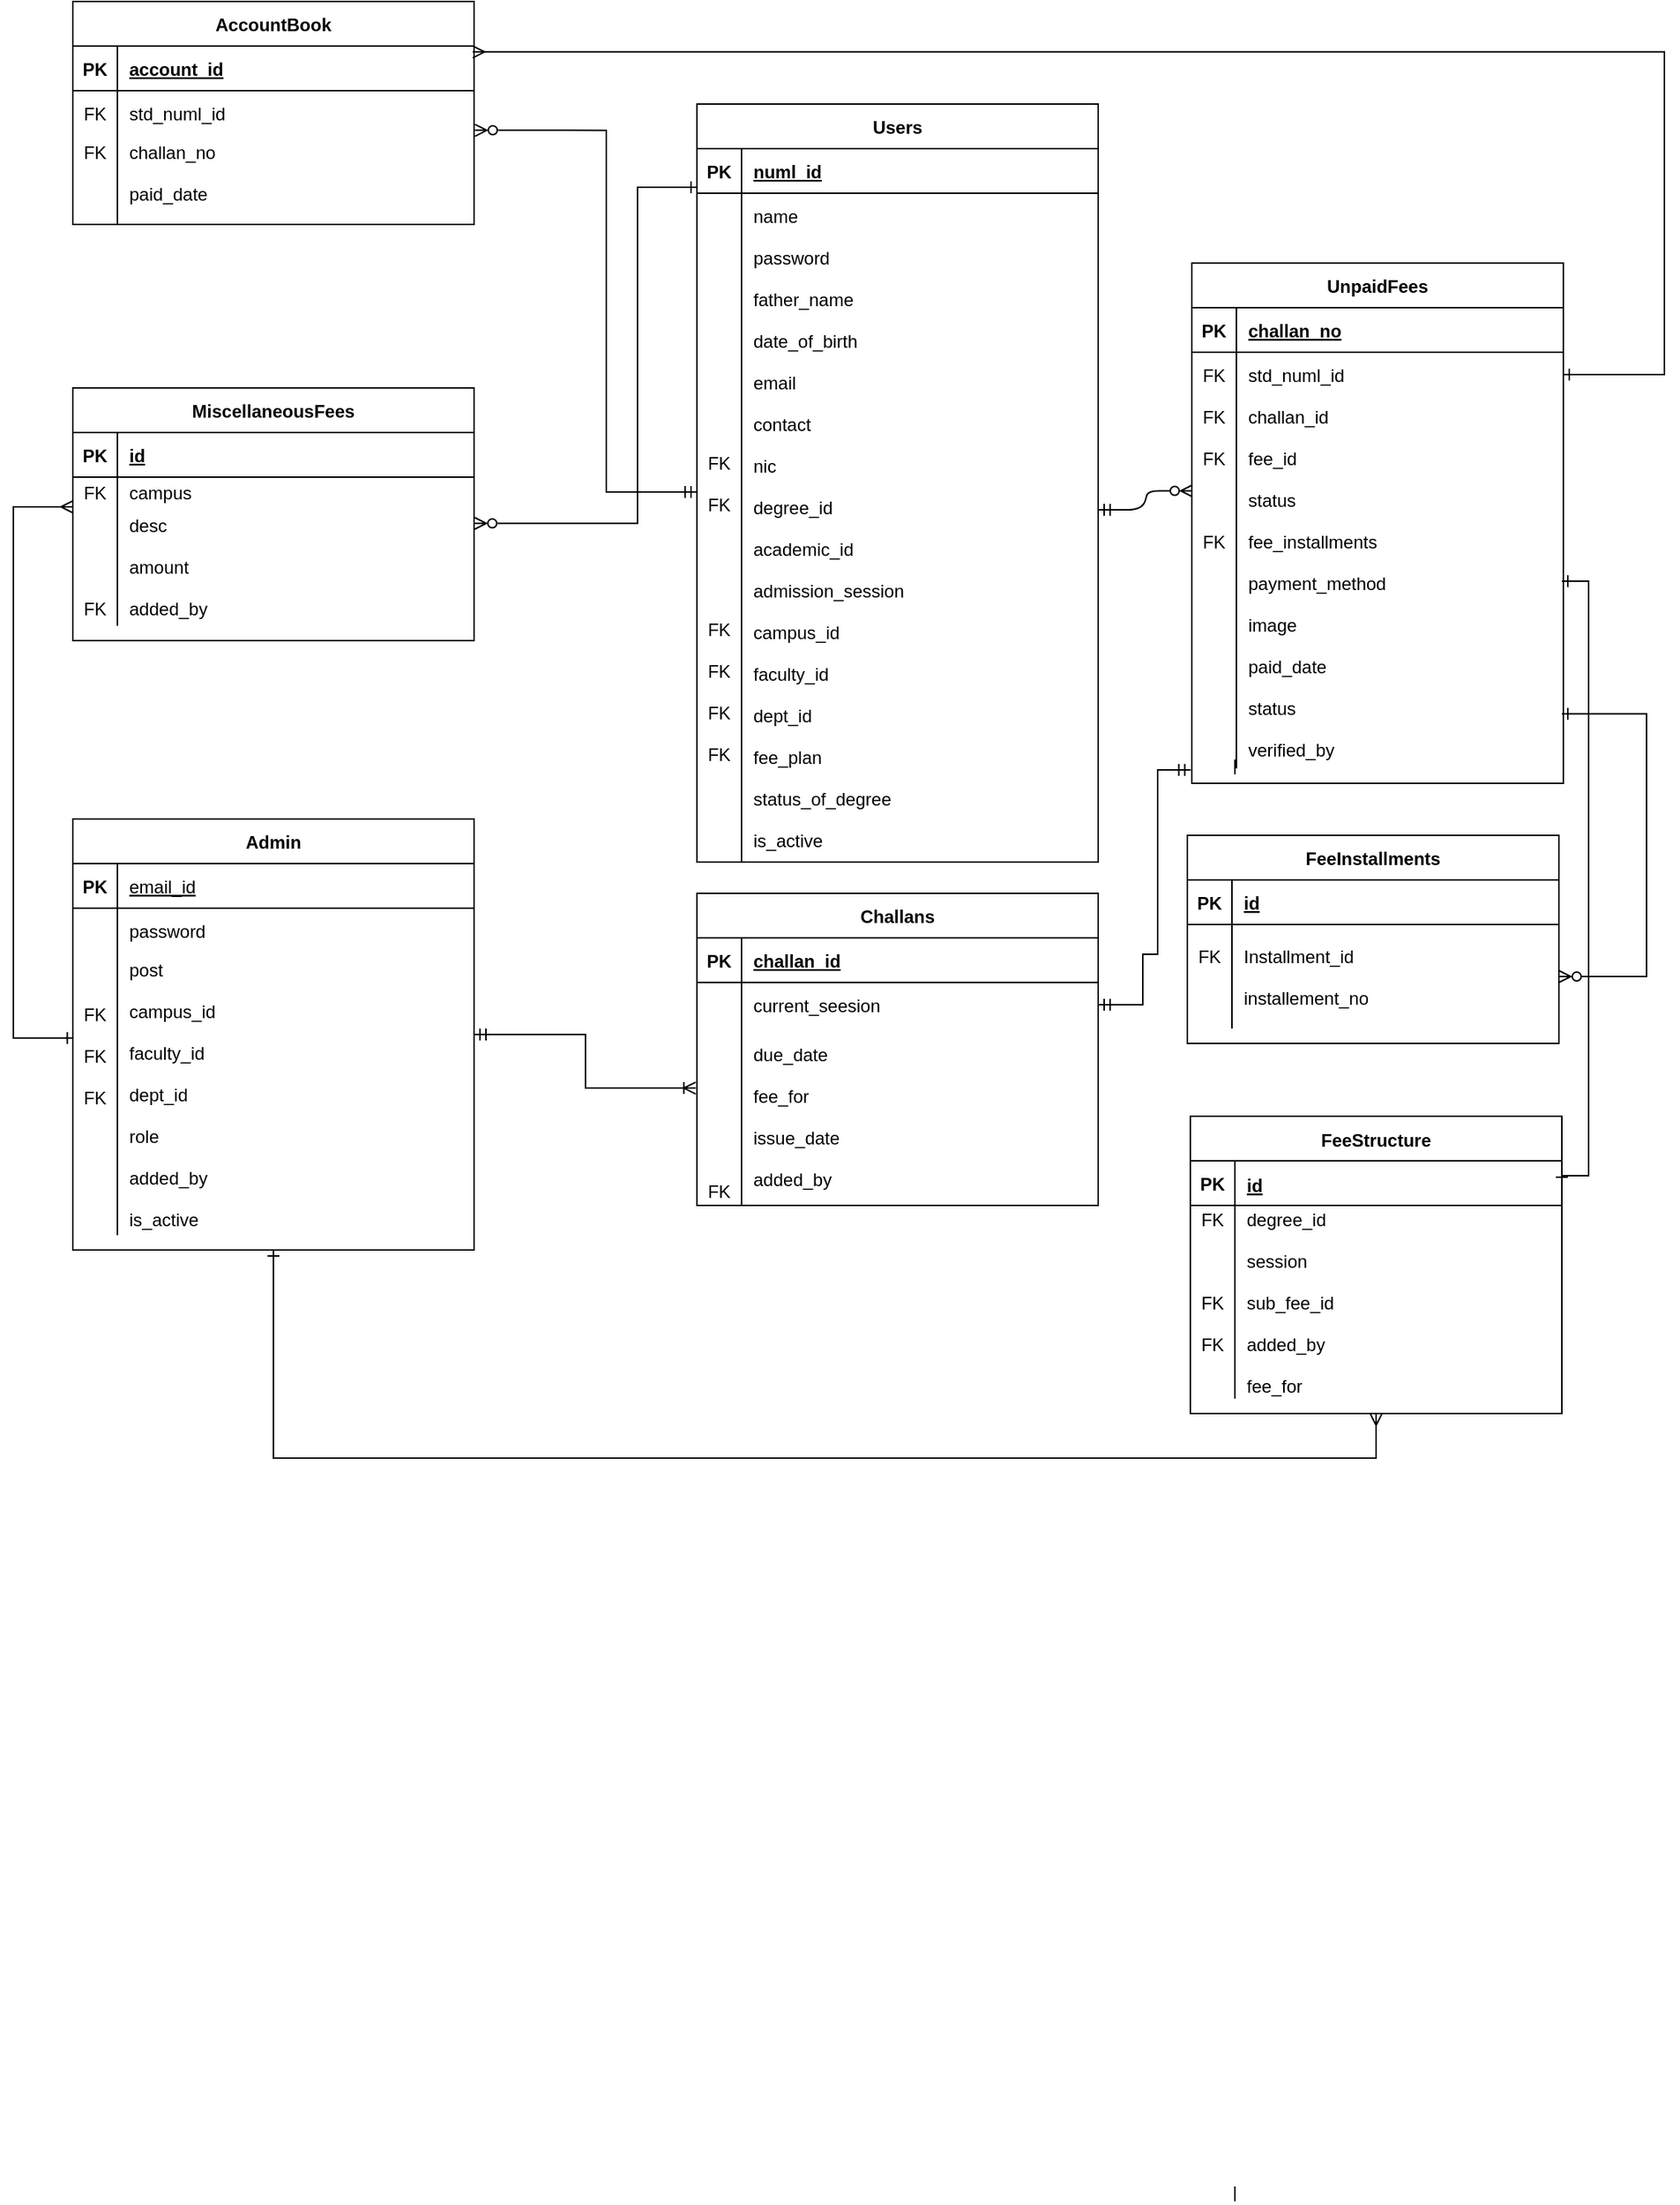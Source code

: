 <mxfile version="24.4.0" type="device">
  <diagram id="R2lEEEUBdFMjLlhIrx00" name="Page-1">
    <mxGraphModel dx="1721" dy="472" grid="1" gridSize="10" guides="1" tooltips="1" connect="1" arrows="1" fold="1" page="1" pageScale="1" pageWidth="850" pageHeight="1100" math="0" shadow="0" extFonts="Permanent Marker^https://fonts.googleapis.com/css?family=Permanent+Marker">
      <root>
        <mxCell id="0" />
        <mxCell id="1" parent="0" />
        <mxCell id="vFTebMIQCHCHkK2F2LsA-33" style="edgeStyle=orthogonalEdgeStyle;rounded=0;orthogonalLoop=1;jettySize=auto;html=1;startArrow=ERone;startFill=0;endArrow=ERzeroToMany;endFill=0;exitX=0.996;exitY=0.357;exitDx=0;exitDy=0;exitPerimeter=0;entryX=1;entryY=0.5;entryDx=0;entryDy=0;" parent="1" target="vFTebMIQCHCHkK2F2LsA-26" edge="1">
          <mxGeometry relative="1" as="geometry">
            <mxPoint x="700" y="810" as="targetPoint" />
            <mxPoint x="702.0" y="519.25" as="sourcePoint" />
            <Array as="points">
              <mxPoint x="759" y="519" />
              <mxPoint x="759" y="696" />
            </Array>
          </mxGeometry>
        </mxCell>
        <mxCell id="C-vyLk0tnHw3VtMMgP7b-13" value="UnpaidFees" style="shape=table;startSize=30;container=1;collapsible=1;childLayout=tableLayout;fixedRows=1;rowLines=0;fontStyle=1;align=center;resizeLast=1;" parent="1" vertex="1">
          <mxGeometry x="453" y="216" width="250" height="350.0" as="geometry" />
        </mxCell>
        <mxCell id="C-vyLk0tnHw3VtMMgP7b-14" value="" style="shape=partialRectangle;collapsible=0;dropTarget=0;pointerEvents=0;fillColor=none;points=[[0,0.5],[1,0.5]];portConstraint=eastwest;top=0;left=0;right=0;bottom=1;" parent="C-vyLk0tnHw3VtMMgP7b-13" vertex="1">
          <mxGeometry y="30" width="250" height="30" as="geometry" />
        </mxCell>
        <mxCell id="C-vyLk0tnHw3VtMMgP7b-15" value="PK" style="shape=partialRectangle;overflow=hidden;connectable=0;fillColor=none;top=0;left=0;bottom=0;right=0;fontStyle=1;" parent="C-vyLk0tnHw3VtMMgP7b-14" vertex="1">
          <mxGeometry width="30" height="30" as="geometry">
            <mxRectangle width="30" height="30" as="alternateBounds" />
          </mxGeometry>
        </mxCell>
        <mxCell id="C-vyLk0tnHw3VtMMgP7b-16" value="challan_no" style="shape=partialRectangle;overflow=hidden;connectable=0;fillColor=none;top=0;left=0;bottom=0;right=0;align=left;spacingLeft=6;fontStyle=5;" parent="C-vyLk0tnHw3VtMMgP7b-14" vertex="1">
          <mxGeometry x="30" width="220" height="30" as="geometry">
            <mxRectangle width="220" height="30" as="alternateBounds" />
          </mxGeometry>
        </mxCell>
        <mxCell id="C-vyLk0tnHw3VtMMgP7b-17" value="" style="shape=partialRectangle;collapsible=0;dropTarget=0;pointerEvents=0;fillColor=none;points=[[0,0.5],[1,0.5]];portConstraint=eastwest;top=0;left=0;right=0;bottom=0;" parent="C-vyLk0tnHw3VtMMgP7b-13" vertex="1">
          <mxGeometry y="60" width="250" height="30" as="geometry" />
        </mxCell>
        <mxCell id="C-vyLk0tnHw3VtMMgP7b-18" value="FK" style="shape=partialRectangle;overflow=hidden;connectable=0;fillColor=none;top=0;left=0;bottom=0;right=0;" parent="C-vyLk0tnHw3VtMMgP7b-17" vertex="1">
          <mxGeometry width="30" height="30" as="geometry">
            <mxRectangle width="30" height="30" as="alternateBounds" />
          </mxGeometry>
        </mxCell>
        <mxCell id="C-vyLk0tnHw3VtMMgP7b-19" value="std_numl_id" style="shape=partialRectangle;overflow=hidden;connectable=0;fillColor=none;top=0;left=0;bottom=0;right=0;align=left;spacingLeft=6;" parent="C-vyLk0tnHw3VtMMgP7b-17" vertex="1">
          <mxGeometry x="30" width="220" height="30" as="geometry">
            <mxRectangle width="220" height="30" as="alternateBounds" />
          </mxGeometry>
        </mxCell>
        <mxCell id="C-vyLk0tnHw3VtMMgP7b-20" value="" style="shape=partialRectangle;collapsible=0;dropTarget=0;pointerEvents=0;fillColor=none;points=[[0,0.5],[1,0.5]];portConstraint=eastwest;top=0;left=0;right=0;bottom=0;" parent="C-vyLk0tnHw3VtMMgP7b-13" vertex="1">
          <mxGeometry y="90" width="250" height="250" as="geometry" />
        </mxCell>
        <mxCell id="C-vyLk0tnHw3VtMMgP7b-21" value="FK&#xa;&#xa;FK&#xa;&#xa;&#xa;&#xa;FK&#xa;&#xa;&#xa;&#xa;&#xa;&#xa;&#xa;" style="shape=partialRectangle;overflow=hidden;connectable=0;fillColor=none;top=0;left=0;bottom=0;right=0;verticalAlign=top;" parent="C-vyLk0tnHw3VtMMgP7b-20" vertex="1">
          <mxGeometry width="30" height="250" as="geometry">
            <mxRectangle width="30" height="250" as="alternateBounds" />
          </mxGeometry>
        </mxCell>
        <mxCell id="C-vyLk0tnHw3VtMMgP7b-22" value="challan_id &#xa;&#xa;fee_id  &#xa;&#xa;status &#xa;&#xa;fee_installments  &#xa;&#xa;payment_method  &#xa;&#xa;image &#xa;&#xa;paid_date &#xa;&#xa;status &#xa;&#xa;verified_by" style="shape=partialRectangle;overflow=hidden;connectable=0;fillColor=none;top=0;left=0;bottom=0;right=0;align=left;spacingLeft=6;" parent="C-vyLk0tnHw3VtMMgP7b-20" vertex="1">
          <mxGeometry x="30" width="220" height="250" as="geometry">
            <mxRectangle width="220" height="250" as="alternateBounds" />
          </mxGeometry>
        </mxCell>
        <mxCell id="vFTebMIQCHCHkK2F2LsA-71" style="edgeStyle=orthogonalEdgeStyle;rounded=0;orthogonalLoop=1;jettySize=auto;html=1;entryX=1.006;entryY=-0.067;entryDx=0;entryDy=0;entryPerimeter=0;startArrow=ERmandOne;startFill=0;endArrow=ERzeroToMany;endFill=0;" parent="1" edge="1">
          <mxGeometry relative="1" as="geometry">
            <mxPoint x="120" y="370" as="sourcePoint" />
            <mxPoint x="-29.38" y="126.65" as="targetPoint" />
            <Array as="points">
              <mxPoint x="59" y="370" />
              <mxPoint x="59" y="127" />
            </Array>
          </mxGeometry>
        </mxCell>
        <mxCell id="C-vyLk0tnHw3VtMMgP7b-23" value="Users" style="shape=table;startSize=30;container=1;collapsible=1;childLayout=tableLayout;fixedRows=1;rowLines=0;fontStyle=1;align=center;resizeLast=1;" parent="1" vertex="1">
          <mxGeometry x="120" y="109" width="270" height="510" as="geometry" />
        </mxCell>
        <mxCell id="C-vyLk0tnHw3VtMMgP7b-24" value="" style="shape=partialRectangle;collapsible=0;dropTarget=0;pointerEvents=0;fillColor=none;points=[[0,0.5],[1,0.5]];portConstraint=eastwest;top=0;left=0;right=0;bottom=1;" parent="C-vyLk0tnHw3VtMMgP7b-23" vertex="1">
          <mxGeometry y="30" width="270" height="30" as="geometry" />
        </mxCell>
        <mxCell id="C-vyLk0tnHw3VtMMgP7b-25" value="PK" style="shape=partialRectangle;overflow=hidden;connectable=0;fillColor=none;top=0;left=0;bottom=0;right=0;fontStyle=1;" parent="C-vyLk0tnHw3VtMMgP7b-24" vertex="1">
          <mxGeometry width="30" height="30" as="geometry">
            <mxRectangle width="30" height="30" as="alternateBounds" />
          </mxGeometry>
        </mxCell>
        <mxCell id="C-vyLk0tnHw3VtMMgP7b-26" value="numl_id" style="shape=partialRectangle;overflow=hidden;connectable=0;fillColor=none;top=0;left=0;bottom=0;right=0;align=left;spacingLeft=6;fontStyle=5;" parent="C-vyLk0tnHw3VtMMgP7b-24" vertex="1">
          <mxGeometry x="30" width="240" height="30" as="geometry">
            <mxRectangle width="240" height="30" as="alternateBounds" />
          </mxGeometry>
        </mxCell>
        <mxCell id="C-vyLk0tnHw3VtMMgP7b-27" value="" style="shape=partialRectangle;collapsible=0;dropTarget=0;pointerEvents=0;fillColor=none;points=[[0,0.5],[1,0.5]];portConstraint=eastwest;top=0;left=0;right=0;bottom=0;" parent="C-vyLk0tnHw3VtMMgP7b-23" vertex="1">
          <mxGeometry y="60" width="270" height="450" as="geometry" />
        </mxCell>
        <mxCell id="C-vyLk0tnHw3VtMMgP7b-28" value="&#xa;&#xa;&#xa;&#xa;&#xa;&#xa;&#xa;&#xa;&#xa;&#xa;&#xa;&#xa;FK&#xa;&#xa;FK&#xa;&#xa;&#xa;&#xa;&#xa;&#xa;FK&#xa;&#xa;FK&#xa;&#xa;FK&#xa;&#xa;FK&#xa;&#xa;" style="shape=partialRectangle;overflow=hidden;connectable=0;fillColor=none;top=0;left=0;bottom=0;right=0;align=center;verticalAlign=top;" parent="C-vyLk0tnHw3VtMMgP7b-27" vertex="1">
          <mxGeometry width="30" height="450" as="geometry">
            <mxRectangle width="30" height="450" as="alternateBounds" />
          </mxGeometry>
        </mxCell>
        <mxCell id="C-vyLk0tnHw3VtMMgP7b-29" value="name  &#xa;&#xa;password &#xa;&#xa;father_name  &#xa;&#xa;date_of_birth  &#xa;&#xa;email  &#xa;&#xa;contact &#xa;&#xa;nic  &#xa;&#xa;degree_id  &#xa;&#xa;academic_id  &#xa;&#xa;admission_session  &#xa;&#xa;campus_id  &#xa;&#xa;faculty_id  &#xa;&#xa;dept_id  &#xa;&#xa;fee_plan  &#xa;&#xa;status_of_degree  &#xa;&#xa;is_active " style="shape=partialRectangle;overflow=hidden;connectable=0;fillColor=none;top=0;left=0;bottom=0;right=0;align=left;spacingLeft=6;" parent="C-vyLk0tnHw3VtMMgP7b-27" vertex="1">
          <mxGeometry x="30" width="240" height="450" as="geometry">
            <mxRectangle width="240" height="450" as="alternateBounds" />
          </mxGeometry>
        </mxCell>
        <mxCell id="vFTebMIQCHCHkK2F2LsA-16" value="" style="endArrow=none;html=1;rounded=0;" parent="1" edge="1">
          <mxGeometry width="50" height="50" relative="1" as="geometry">
            <mxPoint x="482" y="560" as="sourcePoint" />
            <mxPoint x="482" y="550" as="targetPoint" />
          </mxGeometry>
        </mxCell>
        <mxCell id="vFTebMIQCHCHkK2F2LsA-18" value="" style="edgeStyle=entityRelationEdgeStyle;endArrow=ERzeroToMany;startArrow=ERmandOne;endFill=0;startFill=0;entryX=0.002;entryY=0.253;entryDx=0;entryDy=0;entryPerimeter=0;" parent="1" target="C-vyLk0tnHw3VtMMgP7b-20" edge="1">
          <mxGeometry width="100" height="100" relative="1" as="geometry">
            <mxPoint x="390" y="382" as="sourcePoint" />
            <mxPoint x="460" y="205" as="targetPoint" />
          </mxGeometry>
        </mxCell>
        <mxCell id="vFTebMIQCHCHkK2F2LsA-19" value="FeeInstallments" style="shape=table;startSize=30;container=1;collapsible=1;childLayout=tableLayout;fixedRows=1;rowLines=0;fontStyle=1;align=center;resizeLast=1;" parent="1" vertex="1">
          <mxGeometry x="450" y="601" width="250" height="140" as="geometry" />
        </mxCell>
        <mxCell id="vFTebMIQCHCHkK2F2LsA-20" value="" style="shape=partialRectangle;collapsible=0;dropTarget=0;pointerEvents=0;fillColor=none;points=[[0,0.5],[1,0.5]];portConstraint=eastwest;top=0;left=0;right=0;bottom=1;" parent="vFTebMIQCHCHkK2F2LsA-19" vertex="1">
          <mxGeometry y="30" width="250" height="30" as="geometry" />
        </mxCell>
        <mxCell id="vFTebMIQCHCHkK2F2LsA-21" value="PK" style="shape=partialRectangle;overflow=hidden;connectable=0;fillColor=none;top=0;left=0;bottom=0;right=0;fontStyle=1;" parent="vFTebMIQCHCHkK2F2LsA-20" vertex="1">
          <mxGeometry width="30" height="30" as="geometry">
            <mxRectangle width="30" height="30" as="alternateBounds" />
          </mxGeometry>
        </mxCell>
        <mxCell id="vFTebMIQCHCHkK2F2LsA-22" value="id" style="shape=partialRectangle;overflow=hidden;connectable=0;fillColor=none;top=0;left=0;bottom=0;right=0;align=left;spacingLeft=6;fontStyle=5;" parent="vFTebMIQCHCHkK2F2LsA-20" vertex="1">
          <mxGeometry x="30" width="220" height="30" as="geometry">
            <mxRectangle width="220" height="30" as="alternateBounds" />
          </mxGeometry>
        </mxCell>
        <mxCell id="vFTebMIQCHCHkK2F2LsA-26" value="" style="shape=partialRectangle;collapsible=0;dropTarget=0;pointerEvents=0;fillColor=none;points=[[0,0.5],[1,0.5]];portConstraint=eastwest;top=0;left=0;right=0;bottom=0;" parent="vFTebMIQCHCHkK2F2LsA-19" vertex="1">
          <mxGeometry y="60" width="250" height="70" as="geometry" />
        </mxCell>
        <mxCell id="vFTebMIQCHCHkK2F2LsA-27" value="FK&#xa;&#xa;" style="shape=partialRectangle;overflow=hidden;connectable=0;fillColor=none;top=0;left=0;bottom=0;right=0;" parent="vFTebMIQCHCHkK2F2LsA-26" vertex="1">
          <mxGeometry width="30" height="70" as="geometry">
            <mxRectangle width="30" height="70" as="alternateBounds" />
          </mxGeometry>
        </mxCell>
        <mxCell id="vFTebMIQCHCHkK2F2LsA-28" value="Installment_id &#xa;&#xa;installement_no " style="shape=partialRectangle;overflow=hidden;connectable=0;fillColor=none;top=0;left=0;bottom=0;right=0;align=left;spacingLeft=6;" parent="vFTebMIQCHCHkK2F2LsA-26" vertex="1">
          <mxGeometry x="30" width="220" height="70" as="geometry">
            <mxRectangle width="220" height="70" as="alternateBounds" />
          </mxGeometry>
        </mxCell>
        <mxCell id="vFTebMIQCHCHkK2F2LsA-34" value="Challans" style="shape=table;startSize=30;container=1;collapsible=1;childLayout=tableLayout;fixedRows=1;rowLines=0;fontStyle=1;align=center;resizeLast=1;" parent="1" vertex="1">
          <mxGeometry x="120" y="640" width="270" height="210" as="geometry" />
        </mxCell>
        <mxCell id="vFTebMIQCHCHkK2F2LsA-35" value="" style="shape=partialRectangle;collapsible=0;dropTarget=0;pointerEvents=0;fillColor=none;points=[[0,0.5],[1,0.5]];portConstraint=eastwest;top=0;left=0;right=0;bottom=1;" parent="vFTebMIQCHCHkK2F2LsA-34" vertex="1">
          <mxGeometry y="30" width="270" height="30" as="geometry" />
        </mxCell>
        <mxCell id="vFTebMIQCHCHkK2F2LsA-36" value="PK" style="shape=partialRectangle;overflow=hidden;connectable=0;fillColor=none;top=0;left=0;bottom=0;right=0;fontStyle=1;" parent="vFTebMIQCHCHkK2F2LsA-35" vertex="1">
          <mxGeometry width="30.0" height="30" as="geometry">
            <mxRectangle width="30.0" height="30" as="alternateBounds" />
          </mxGeometry>
        </mxCell>
        <mxCell id="vFTebMIQCHCHkK2F2LsA-37" value="challan_id" style="shape=partialRectangle;overflow=hidden;connectable=0;fillColor=none;top=0;left=0;bottom=0;right=0;align=left;spacingLeft=6;fontStyle=5;" parent="vFTebMIQCHCHkK2F2LsA-35" vertex="1">
          <mxGeometry x="30.0" width="240.0" height="30" as="geometry">
            <mxRectangle width="240.0" height="30" as="alternateBounds" />
          </mxGeometry>
        </mxCell>
        <mxCell id="vFTebMIQCHCHkK2F2LsA-38" value="" style="shape=partialRectangle;collapsible=0;dropTarget=0;pointerEvents=0;fillColor=none;points=[[0,0.5],[1,0.5]];portConstraint=eastwest;top=0;left=0;right=0;bottom=0;" parent="vFTebMIQCHCHkK2F2LsA-34" vertex="1">
          <mxGeometry y="60" width="270" height="30" as="geometry" />
        </mxCell>
        <mxCell id="vFTebMIQCHCHkK2F2LsA-39" value="" style="shape=partialRectangle;overflow=hidden;connectable=0;fillColor=none;top=0;left=0;bottom=0;right=0;" parent="vFTebMIQCHCHkK2F2LsA-38" vertex="1">
          <mxGeometry width="30.0" height="30" as="geometry">
            <mxRectangle width="30.0" height="30" as="alternateBounds" />
          </mxGeometry>
        </mxCell>
        <mxCell id="vFTebMIQCHCHkK2F2LsA-40" value="current_seesion " style="shape=partialRectangle;overflow=hidden;connectable=0;fillColor=none;top=0;left=0;bottom=0;right=0;align=left;spacingLeft=6;" parent="vFTebMIQCHCHkK2F2LsA-38" vertex="1">
          <mxGeometry x="30.0" width="240.0" height="30" as="geometry">
            <mxRectangle width="240.0" height="30" as="alternateBounds" />
          </mxGeometry>
        </mxCell>
        <mxCell id="vFTebMIQCHCHkK2F2LsA-41" value="" style="shape=partialRectangle;collapsible=0;dropTarget=0;pointerEvents=0;fillColor=none;points=[[0,0.5],[1,0.5]];portConstraint=eastwest;top=0;left=0;right=0;bottom=0;" parent="vFTebMIQCHCHkK2F2LsA-34" vertex="1">
          <mxGeometry y="90" width="270" height="120" as="geometry" />
        </mxCell>
        <mxCell id="vFTebMIQCHCHkK2F2LsA-42" value="FK" style="shape=partialRectangle;overflow=hidden;connectable=0;fillColor=none;top=0;left=0;bottom=0;right=0;align=center;verticalAlign=bottom;" parent="vFTebMIQCHCHkK2F2LsA-41" vertex="1">
          <mxGeometry width="30.0" height="120" as="geometry">
            <mxRectangle width="30.0" height="120" as="alternateBounds" />
          </mxGeometry>
        </mxCell>
        <mxCell id="vFTebMIQCHCHkK2F2LsA-43" value="due_date &#xa;&#xa;fee_for &#xa;&#xa;issue_date  &#xa;&#xa;added_by " style="shape=partialRectangle;overflow=hidden;connectable=0;fillColor=none;top=0;left=0;bottom=0;right=0;align=left;spacingLeft=6;" parent="vFTebMIQCHCHkK2F2LsA-41" vertex="1">
          <mxGeometry x="30.0" width="240.0" height="120" as="geometry">
            <mxRectangle width="240.0" height="120" as="alternateBounds" />
          </mxGeometry>
        </mxCell>
        <mxCell id="vFTebMIQCHCHkK2F2LsA-46" style="edgeStyle=orthogonalEdgeStyle;rounded=0;orthogonalLoop=1;jettySize=auto;html=1;exitX=1;exitY=0.5;exitDx=0;exitDy=0;startArrow=ERmandOne;startFill=0;endArrow=ERmandOne;endFill=0;entryX=-0.003;entryY=1.004;entryDx=0;entryDy=0;entryPerimeter=0;" parent="1" source="vFTebMIQCHCHkK2F2LsA-38" target="C-vyLk0tnHw3VtMMgP7b-20" edge="1">
          <mxGeometry relative="1" as="geometry">
            <mxPoint x="440" y="660" as="targetPoint" />
            <mxPoint x="370" y="827" as="sourcePoint" />
            <Array as="points">
              <mxPoint x="420" y="715" />
              <mxPoint x="420" y="681" />
              <mxPoint x="430" y="681" />
              <mxPoint x="430" y="557" />
            </Array>
          </mxGeometry>
        </mxCell>
        <mxCell id="vFTebMIQCHCHkK2F2LsA-60" value="AccountBook" style="shape=table;startSize=30;container=1;collapsible=1;childLayout=tableLayout;fixedRows=1;rowLines=0;fontStyle=1;align=center;resizeLast=1;" parent="1" vertex="1">
          <mxGeometry x="-300" y="40" width="270" height="150.0" as="geometry" />
        </mxCell>
        <mxCell id="vFTebMIQCHCHkK2F2LsA-61" value="" style="shape=partialRectangle;collapsible=0;dropTarget=0;pointerEvents=0;fillColor=none;points=[[0,0.5],[1,0.5]];portConstraint=eastwest;top=0;left=0;right=0;bottom=1;" parent="vFTebMIQCHCHkK2F2LsA-60" vertex="1">
          <mxGeometry y="30" width="270" height="30" as="geometry" />
        </mxCell>
        <mxCell id="vFTebMIQCHCHkK2F2LsA-62" value="PK" style="shape=partialRectangle;overflow=hidden;connectable=0;fillColor=none;top=0;left=0;bottom=0;right=0;fontStyle=1;" parent="vFTebMIQCHCHkK2F2LsA-61" vertex="1">
          <mxGeometry width="30" height="30" as="geometry">
            <mxRectangle width="30" height="30" as="alternateBounds" />
          </mxGeometry>
        </mxCell>
        <mxCell id="vFTebMIQCHCHkK2F2LsA-63" value="account_id" style="shape=partialRectangle;overflow=hidden;connectable=0;fillColor=none;top=0;left=0;bottom=0;right=0;align=left;spacingLeft=6;fontStyle=5;" parent="vFTebMIQCHCHkK2F2LsA-61" vertex="1">
          <mxGeometry x="30" width="240" height="30" as="geometry">
            <mxRectangle width="240" height="30" as="alternateBounds" />
          </mxGeometry>
        </mxCell>
        <mxCell id="vFTebMIQCHCHkK2F2LsA-64" value="" style="shape=partialRectangle;collapsible=0;dropTarget=0;pointerEvents=0;fillColor=none;points=[[0,0.5],[1,0.5]];portConstraint=eastwest;top=0;left=0;right=0;bottom=0;" parent="vFTebMIQCHCHkK2F2LsA-60" vertex="1">
          <mxGeometry y="60" width="270" height="30" as="geometry" />
        </mxCell>
        <mxCell id="vFTebMIQCHCHkK2F2LsA-65" value="FK" style="shape=partialRectangle;overflow=hidden;connectable=0;fillColor=none;top=0;left=0;bottom=0;right=0;" parent="vFTebMIQCHCHkK2F2LsA-64" vertex="1">
          <mxGeometry width="30" height="30" as="geometry">
            <mxRectangle width="30" height="30" as="alternateBounds" />
          </mxGeometry>
        </mxCell>
        <mxCell id="vFTebMIQCHCHkK2F2LsA-66" value="std_numl_id " style="shape=partialRectangle;overflow=hidden;connectable=0;fillColor=none;top=0;left=0;bottom=0;right=0;align=left;spacingLeft=6;" parent="vFTebMIQCHCHkK2F2LsA-64" vertex="1">
          <mxGeometry x="30" width="240" height="30" as="geometry">
            <mxRectangle width="240" height="30" as="alternateBounds" />
          </mxGeometry>
        </mxCell>
        <mxCell id="vFTebMIQCHCHkK2F2LsA-67" value="" style="shape=partialRectangle;collapsible=0;dropTarget=0;pointerEvents=0;fillColor=none;points=[[0,0.5],[1,0.5]];portConstraint=eastwest;top=0;left=0;right=0;bottom=0;" parent="vFTebMIQCHCHkK2F2LsA-60" vertex="1">
          <mxGeometry y="90" width="270" height="50" as="geometry" />
        </mxCell>
        <mxCell id="vFTebMIQCHCHkK2F2LsA-68" value="FK&#xa;&#xa;" style="shape=partialRectangle;overflow=hidden;connectable=0;fillColor=none;top=0;left=0;bottom=0;right=0;" parent="vFTebMIQCHCHkK2F2LsA-67" vertex="1">
          <mxGeometry width="30" height="50" as="geometry">
            <mxRectangle width="30" height="50" as="alternateBounds" />
          </mxGeometry>
        </mxCell>
        <mxCell id="vFTebMIQCHCHkK2F2LsA-69" value="challan_no  &#xa;&#xa;paid_date " style="shape=partialRectangle;overflow=hidden;connectable=0;fillColor=none;top=0;left=0;bottom=0;right=0;align=left;spacingLeft=6;" parent="vFTebMIQCHCHkK2F2LsA-67" vertex="1">
          <mxGeometry x="30" width="240" height="50" as="geometry">
            <mxRectangle width="240" height="50" as="alternateBounds" />
          </mxGeometry>
        </mxCell>
        <mxCell id="vFTebMIQCHCHkK2F2LsA-95" style="edgeStyle=orthogonalEdgeStyle;rounded=0;orthogonalLoop=1;jettySize=auto;html=1;entryX=-0.003;entryY=0.342;entryDx=0;entryDy=0;entryPerimeter=0;endArrow=ERoneToMany;endFill=0;startArrow=ERmandOne;startFill=0;" parent="1" source="vFTebMIQCHCHkK2F2LsA-85" target="vFTebMIQCHCHkK2F2LsA-41" edge="1">
          <mxGeometry relative="1" as="geometry" />
        </mxCell>
        <mxCell id="vFTebMIQCHCHkK2F2LsA-247" style="edgeStyle=orthogonalEdgeStyle;rounded=0;orthogonalLoop=1;jettySize=auto;html=1;startArrow=ERone;startFill=0;endArrow=ERmany;endFill=0;entryX=0.5;entryY=1;entryDx=0;entryDy=0;" parent="1" source="vFTebMIQCHCHkK2F2LsA-85" edge="1" target="vFTebMIQCHCHkK2F2LsA-231">
          <mxGeometry relative="1" as="geometry">
            <mxPoint x="530" y="980" as="targetPoint" />
            <Array as="points">
              <mxPoint x="-165" y="1020" />
              <mxPoint x="577" y="1020" />
            </Array>
          </mxGeometry>
        </mxCell>
        <mxCell id="vFTebMIQCHCHkK2F2LsA-185" style="edgeStyle=orthogonalEdgeStyle;rounded=0;orthogonalLoop=1;jettySize=auto;html=1;entryX=0.993;entryY=0.131;entryDx=0;entryDy=0;entryPerimeter=0;startArrow=ERone;startFill=0;endArrow=ERmany;endFill=0;exitX=1;exitY=0.5;exitDx=0;exitDy=0;" parent="1" source="C-vyLk0tnHw3VtMMgP7b-17" edge="1">
          <mxGeometry relative="1" as="geometry">
            <mxPoint x="-30.89" y="73.93" as="targetPoint" />
            <Array as="points">
              <mxPoint x="771" y="291" />
              <mxPoint x="771" y="74" />
            </Array>
            <mxPoint x="703" y="415.0" as="sourcePoint" />
          </mxGeometry>
        </mxCell>
        <mxCell id="vFTebMIQCHCHkK2F2LsA-218" value="MiscellaneousFees" style="shape=table;startSize=30;container=1;collapsible=1;childLayout=tableLayout;fixedRows=1;rowLines=0;fontStyle=1;align=center;resizeLast=1;" parent="1" vertex="1">
          <mxGeometry x="-300" y="300" width="270" height="170.0" as="geometry" />
        </mxCell>
        <mxCell id="vFTebMIQCHCHkK2F2LsA-219" value="" style="shape=partialRectangle;collapsible=0;dropTarget=0;pointerEvents=0;fillColor=none;points=[[0,0.5],[1,0.5]];portConstraint=eastwest;top=0;left=0;right=0;bottom=1;" parent="vFTebMIQCHCHkK2F2LsA-218" vertex="1">
          <mxGeometry y="30" width="270" height="30" as="geometry" />
        </mxCell>
        <mxCell id="vFTebMIQCHCHkK2F2LsA-220" value="PK" style="shape=partialRectangle;overflow=hidden;connectable=0;fillColor=none;top=0;left=0;bottom=0;right=0;fontStyle=1;" parent="vFTebMIQCHCHkK2F2LsA-219" vertex="1">
          <mxGeometry width="30" height="30" as="geometry">
            <mxRectangle width="30" height="30" as="alternateBounds" />
          </mxGeometry>
        </mxCell>
        <mxCell id="vFTebMIQCHCHkK2F2LsA-221" value="id" style="shape=partialRectangle;overflow=hidden;connectable=0;fillColor=none;top=0;left=0;bottom=0;right=0;align=left;spacingLeft=6;fontStyle=5;" parent="vFTebMIQCHCHkK2F2LsA-219" vertex="1">
          <mxGeometry x="30" width="240" height="30" as="geometry">
            <mxRectangle width="240" height="30" as="alternateBounds" />
          </mxGeometry>
        </mxCell>
        <mxCell id="vFTebMIQCHCHkK2F2LsA-222" value="" style="shape=partialRectangle;collapsible=0;dropTarget=0;pointerEvents=0;fillColor=none;points=[[0,0.5],[1,0.5]];portConstraint=eastwest;top=0;left=0;right=0;bottom=0;" parent="vFTebMIQCHCHkK2F2LsA-218" vertex="1">
          <mxGeometry y="60" width="270" height="20" as="geometry" />
        </mxCell>
        <mxCell id="vFTebMIQCHCHkK2F2LsA-223" value="FK" style="shape=partialRectangle;overflow=hidden;connectable=0;fillColor=none;top=0;left=0;bottom=0;right=0;" parent="vFTebMIQCHCHkK2F2LsA-222" vertex="1">
          <mxGeometry width="30" height="20" as="geometry">
            <mxRectangle width="30" height="20" as="alternateBounds" />
          </mxGeometry>
        </mxCell>
        <mxCell id="vFTebMIQCHCHkK2F2LsA-224" value="campus " style="shape=partialRectangle;overflow=hidden;connectable=0;fillColor=none;top=0;left=0;bottom=0;right=0;align=left;spacingLeft=6;" parent="vFTebMIQCHCHkK2F2LsA-222" vertex="1">
          <mxGeometry x="30" width="240" height="20" as="geometry">
            <mxRectangle width="240" height="20" as="alternateBounds" />
          </mxGeometry>
        </mxCell>
        <mxCell id="vFTebMIQCHCHkK2F2LsA-225" value="" style="shape=partialRectangle;collapsible=0;dropTarget=0;pointerEvents=0;fillColor=none;points=[[0,0.5],[1,0.5]];portConstraint=eastwest;top=0;left=0;right=0;bottom=0;" parent="vFTebMIQCHCHkK2F2LsA-218" vertex="1">
          <mxGeometry y="80" width="270" height="80" as="geometry" />
        </mxCell>
        <mxCell id="vFTebMIQCHCHkK2F2LsA-226" value="&#xa;&#xa;&#xa;&#xa;FK" style="shape=partialRectangle;overflow=hidden;connectable=0;fillColor=none;top=0;left=0;bottom=0;right=0;" parent="vFTebMIQCHCHkK2F2LsA-225" vertex="1">
          <mxGeometry width="30" height="80" as="geometry">
            <mxRectangle width="30" height="80" as="alternateBounds" />
          </mxGeometry>
        </mxCell>
        <mxCell id="vFTebMIQCHCHkK2F2LsA-227" value="desc &#xa;&#xa;amount &#xa;&#xa;added_by  " style="shape=partialRectangle;overflow=hidden;connectable=0;fillColor=none;top=0;left=0;bottom=0;right=0;align=left;spacingLeft=6;" parent="vFTebMIQCHCHkK2F2LsA-225" vertex="1">
          <mxGeometry x="30" width="240" height="80" as="geometry">
            <mxRectangle width="240" height="80" as="alternateBounds" />
          </mxGeometry>
        </mxCell>
        <mxCell id="vFTebMIQCHCHkK2F2LsA-229" style="edgeStyle=orthogonalEdgeStyle;rounded=0;orthogonalLoop=1;jettySize=auto;html=1;endArrow=ERmany;endFill=0;startArrow=ERone;startFill=0;entryX=0;entryY=0;entryDx=0;entryDy=0;entryPerimeter=0;exitX=0.001;exitY=0.302;exitDx=0;exitDy=0;exitPerimeter=0;" parent="1" source="vFTebMIQCHCHkK2F2LsA-92" target="vFTebMIQCHCHkK2F2LsA-225" edge="1">
          <mxGeometry relative="1" as="geometry">
            <mxPoint x="-370" y="-110" as="targetPoint" />
            <mxPoint x="-300" y="895" as="sourcePoint" />
            <Array as="points">
              <mxPoint x="-340" y="737" />
              <mxPoint x="-340" y="380" />
            </Array>
          </mxGeometry>
        </mxCell>
        <mxCell id="vFTebMIQCHCHkK2F2LsA-230" style="edgeStyle=orthogonalEdgeStyle;rounded=0;orthogonalLoop=1;jettySize=auto;html=1;entryX=1.001;entryY=0.139;entryDx=0;entryDy=0;entryPerimeter=0;endArrow=ERzeroToMany;endFill=0;startArrow=ERone;startFill=0;" parent="1" source="C-vyLk0tnHw3VtMMgP7b-24" target="vFTebMIQCHCHkK2F2LsA-225" edge="1">
          <mxGeometry relative="1" as="geometry">
            <mxPoint x="80" as="targetPoint" />
            <Array as="points">
              <mxPoint x="80" y="165" />
              <mxPoint x="80" y="391" />
            </Array>
          </mxGeometry>
        </mxCell>
        <mxCell id="vFTebMIQCHCHkK2F2LsA-231" value="FeeStructure" style="shape=table;startSize=30;container=1;collapsible=1;childLayout=tableLayout;fixedRows=1;rowLines=0;fontStyle=1;align=center;resizeLast=1;spacingTop=1;" parent="1" vertex="1">
          <mxGeometry x="452" y="790" width="250" height="200.0" as="geometry" />
        </mxCell>
        <mxCell id="vFTebMIQCHCHkK2F2LsA-232" value="" style="shape=partialRectangle;collapsible=0;dropTarget=0;pointerEvents=0;fillColor=none;points=[[0,0.5],[1,0.5]];portConstraint=eastwest;top=0;left=0;right=0;bottom=1;" parent="vFTebMIQCHCHkK2F2LsA-231" vertex="1">
          <mxGeometry y="30" width="250" height="30" as="geometry" />
        </mxCell>
        <mxCell id="vFTebMIQCHCHkK2F2LsA-233" value="PK" style="shape=partialRectangle;overflow=hidden;connectable=0;fillColor=none;top=0;left=0;bottom=0;right=0;fontStyle=1;" parent="vFTebMIQCHCHkK2F2LsA-232" vertex="1">
          <mxGeometry width="30" height="30" as="geometry">
            <mxRectangle width="30" height="30" as="alternateBounds" />
          </mxGeometry>
        </mxCell>
        <mxCell id="vFTebMIQCHCHkK2F2LsA-234" value="id" style="shape=partialRectangle;overflow=hidden;connectable=0;fillColor=none;top=0;left=0;bottom=0;right=0;align=left;spacingLeft=6;fontStyle=5;spacingTop=2;" parent="vFTebMIQCHCHkK2F2LsA-232" vertex="1">
          <mxGeometry x="30" width="220" height="30" as="geometry">
            <mxRectangle width="220" height="30" as="alternateBounds" />
          </mxGeometry>
        </mxCell>
        <mxCell id="vFTebMIQCHCHkK2F2LsA-235" value="" style="shape=partialRectangle;collapsible=0;dropTarget=0;pointerEvents=0;fillColor=none;points=[[0,0.5],[1,0.5]];portConstraint=eastwest;top=0;left=0;right=0;bottom=0;" parent="vFTebMIQCHCHkK2F2LsA-231" vertex="1">
          <mxGeometry y="60" width="250" height="130" as="geometry" />
        </mxCell>
        <mxCell id="vFTebMIQCHCHkK2F2LsA-236" value="FK&#xa;&#xa;&#xa;&#xa;FK&#xa;&#xa;FK&#xa;&#xa;" style="shape=partialRectangle;overflow=hidden;connectable=0;fillColor=none;top=0;left=0;bottom=0;right=0;" parent="vFTebMIQCHCHkK2F2LsA-235" vertex="1">
          <mxGeometry width="30" height="130" as="geometry">
            <mxRectangle width="30" height="130" as="alternateBounds" />
          </mxGeometry>
        </mxCell>
        <mxCell id="vFTebMIQCHCHkK2F2LsA-237" value="degree_id &#xa;&#xa;session &#xa;&#xa;sub_fee_id &#xa;&#xa;added_by&#xa;&#xa;fee_for " style="shape=partialRectangle;overflow=hidden;connectable=0;fillColor=none;top=0;left=0;bottom=0;right=0;align=left;spacingLeft=6;" parent="vFTebMIQCHCHkK2F2LsA-235" vertex="1">
          <mxGeometry x="30" width="220" height="130" as="geometry">
            <mxRectangle width="220" height="130" as="alternateBounds" />
          </mxGeometry>
        </mxCell>
        <mxCell id="vFTebMIQCHCHkK2F2LsA-246" style="edgeStyle=orthogonalEdgeStyle;rounded=0;orthogonalLoop=1;jettySize=auto;html=1;entryX=1;entryY=0.5;entryDx=0;entryDy=0;startArrow=ERone;startFill=0;endArrow=ERone;endFill=0;" parent="1" target="vFTebMIQCHCHkK2F2LsA-232" edge="1">
          <mxGeometry relative="1" as="geometry">
            <mxPoint x="702" y="933" as="targetPoint" />
            <Array as="points">
              <mxPoint x="720" y="430" />
              <mxPoint x="720" y="830" />
            </Array>
            <mxPoint x="702" y="430" as="sourcePoint" />
          </mxGeometry>
        </mxCell>
        <mxCell id="Ijy-Hpf_zntCGhp9wrkx-43" value="" style="endArrow=none;html=1;rounded=0;" parent="1" edge="1">
          <mxGeometry width="50" height="50" relative="1" as="geometry">
            <mxPoint x="-270" y="190" as="sourcePoint" />
            <mxPoint x="-270" y="180" as="targetPoint" />
          </mxGeometry>
        </mxCell>
        <mxCell id="Ijy-Hpf_zntCGhp9wrkx-49" value="" style="endArrow=none;html=1;rounded=0;" parent="1" edge="1">
          <mxGeometry width="50" height="50" relative="1" as="geometry">
            <mxPoint x="482" y="1520" as="sourcePoint" />
            <mxPoint x="482" y="1510" as="targetPoint" />
          </mxGeometry>
        </mxCell>
        <mxCell id="vFTebMIQCHCHkK2F2LsA-85" value="Admin" style="shape=table;startSize=30;container=1;collapsible=1;childLayout=tableLayout;fixedRows=1;rowLines=0;fontStyle=1;align=center;resizeLast=1;" parent="1" vertex="1">
          <mxGeometry x="-300" y="590" width="270" height="290.0" as="geometry" />
        </mxCell>
        <mxCell id="vFTebMIQCHCHkK2F2LsA-86" value="" style="shape=partialRectangle;collapsible=0;dropTarget=0;pointerEvents=0;fillColor=none;points=[[0,0.5],[1,0.5]];portConstraint=eastwest;top=0;left=0;right=0;bottom=1;" parent="vFTebMIQCHCHkK2F2LsA-85" vertex="1">
          <mxGeometry y="30" width="270" height="30" as="geometry" />
        </mxCell>
        <mxCell id="vFTebMIQCHCHkK2F2LsA-87" value="PK" style="shape=partialRectangle;overflow=hidden;connectable=0;fillColor=none;top=0;left=0;bottom=0;right=0;fontStyle=1;" parent="vFTebMIQCHCHkK2F2LsA-86" vertex="1">
          <mxGeometry width="30" height="30" as="geometry">
            <mxRectangle width="30" height="30" as="alternateBounds" />
          </mxGeometry>
        </mxCell>
        <mxCell id="vFTebMIQCHCHkK2F2LsA-88" value="email_id" style="shape=partialRectangle;overflow=hidden;connectable=0;fillColor=none;top=0;left=0;bottom=0;right=0;align=left;spacingLeft=6;fontStyle=4;" parent="vFTebMIQCHCHkK2F2LsA-86" vertex="1">
          <mxGeometry x="30" width="240" height="30" as="geometry">
            <mxRectangle width="240" height="30" as="alternateBounds" />
          </mxGeometry>
        </mxCell>
        <mxCell id="vFTebMIQCHCHkK2F2LsA-89" value="" style="shape=partialRectangle;collapsible=0;dropTarget=0;pointerEvents=0;fillColor=none;points=[[0,0.5],[1,0.5]];portConstraint=eastwest;top=0;left=0;right=0;bottom=0;" parent="vFTebMIQCHCHkK2F2LsA-85" vertex="1">
          <mxGeometry y="60" width="270" height="30" as="geometry" />
        </mxCell>
        <mxCell id="vFTebMIQCHCHkK2F2LsA-90" value="" style="shape=partialRectangle;overflow=hidden;connectable=0;fillColor=none;top=0;left=0;bottom=0;right=0;" parent="vFTebMIQCHCHkK2F2LsA-89" vertex="1">
          <mxGeometry width="30" height="30" as="geometry">
            <mxRectangle width="30" height="30" as="alternateBounds" />
          </mxGeometry>
        </mxCell>
        <mxCell id="vFTebMIQCHCHkK2F2LsA-91" value="password " style="shape=partialRectangle;overflow=hidden;connectable=0;fillColor=none;top=0;left=0;bottom=0;right=0;align=left;spacingLeft=6;" parent="vFTebMIQCHCHkK2F2LsA-89" vertex="1">
          <mxGeometry x="30" width="240" height="30" as="geometry">
            <mxRectangle width="240" height="30" as="alternateBounds" />
          </mxGeometry>
        </mxCell>
        <mxCell id="vFTebMIQCHCHkK2F2LsA-92" value="" style="shape=partialRectangle;collapsible=0;dropTarget=0;pointerEvents=0;fillColor=none;points=[[0,0.5],[1,0.5]];portConstraint=eastwest;top=0;left=0;right=0;bottom=0;" parent="vFTebMIQCHCHkK2F2LsA-85" vertex="1">
          <mxGeometry y="90" width="270" height="190" as="geometry" />
        </mxCell>
        <mxCell id="vFTebMIQCHCHkK2F2LsA-93" value="&#xa;&#xa;FK&#xa;&#xa;FK&#xa;&#xa;FK&#xa;&#xa;&#xa;&#xa;" style="shape=partialRectangle;overflow=hidden;connectable=0;fillColor=none;top=0;left=0;bottom=0;right=0;verticalAlign=top;" parent="vFTebMIQCHCHkK2F2LsA-92" vertex="1">
          <mxGeometry width="30" height="190" as="geometry">
            <mxRectangle width="30" height="190" as="alternateBounds" />
          </mxGeometry>
        </mxCell>
        <mxCell id="vFTebMIQCHCHkK2F2LsA-94" value="post &#xa;&#xa;campus_id &#xa;&#xa;faculty_id  &#xa;&#xa;dept_id  &#xa;&#xa;role &#xa;&#xa;added_by  &#xa;&#xa;is_active  " style="shape=partialRectangle;overflow=hidden;connectable=0;fillColor=none;top=0;left=0;bottom=0;right=0;align=left;spacingLeft=6;" parent="vFTebMIQCHCHkK2F2LsA-92" vertex="1">
          <mxGeometry x="30" width="240" height="190" as="geometry">
            <mxRectangle width="240" height="190" as="alternateBounds" />
          </mxGeometry>
        </mxCell>
      </root>
    </mxGraphModel>
  </diagram>
</mxfile>
